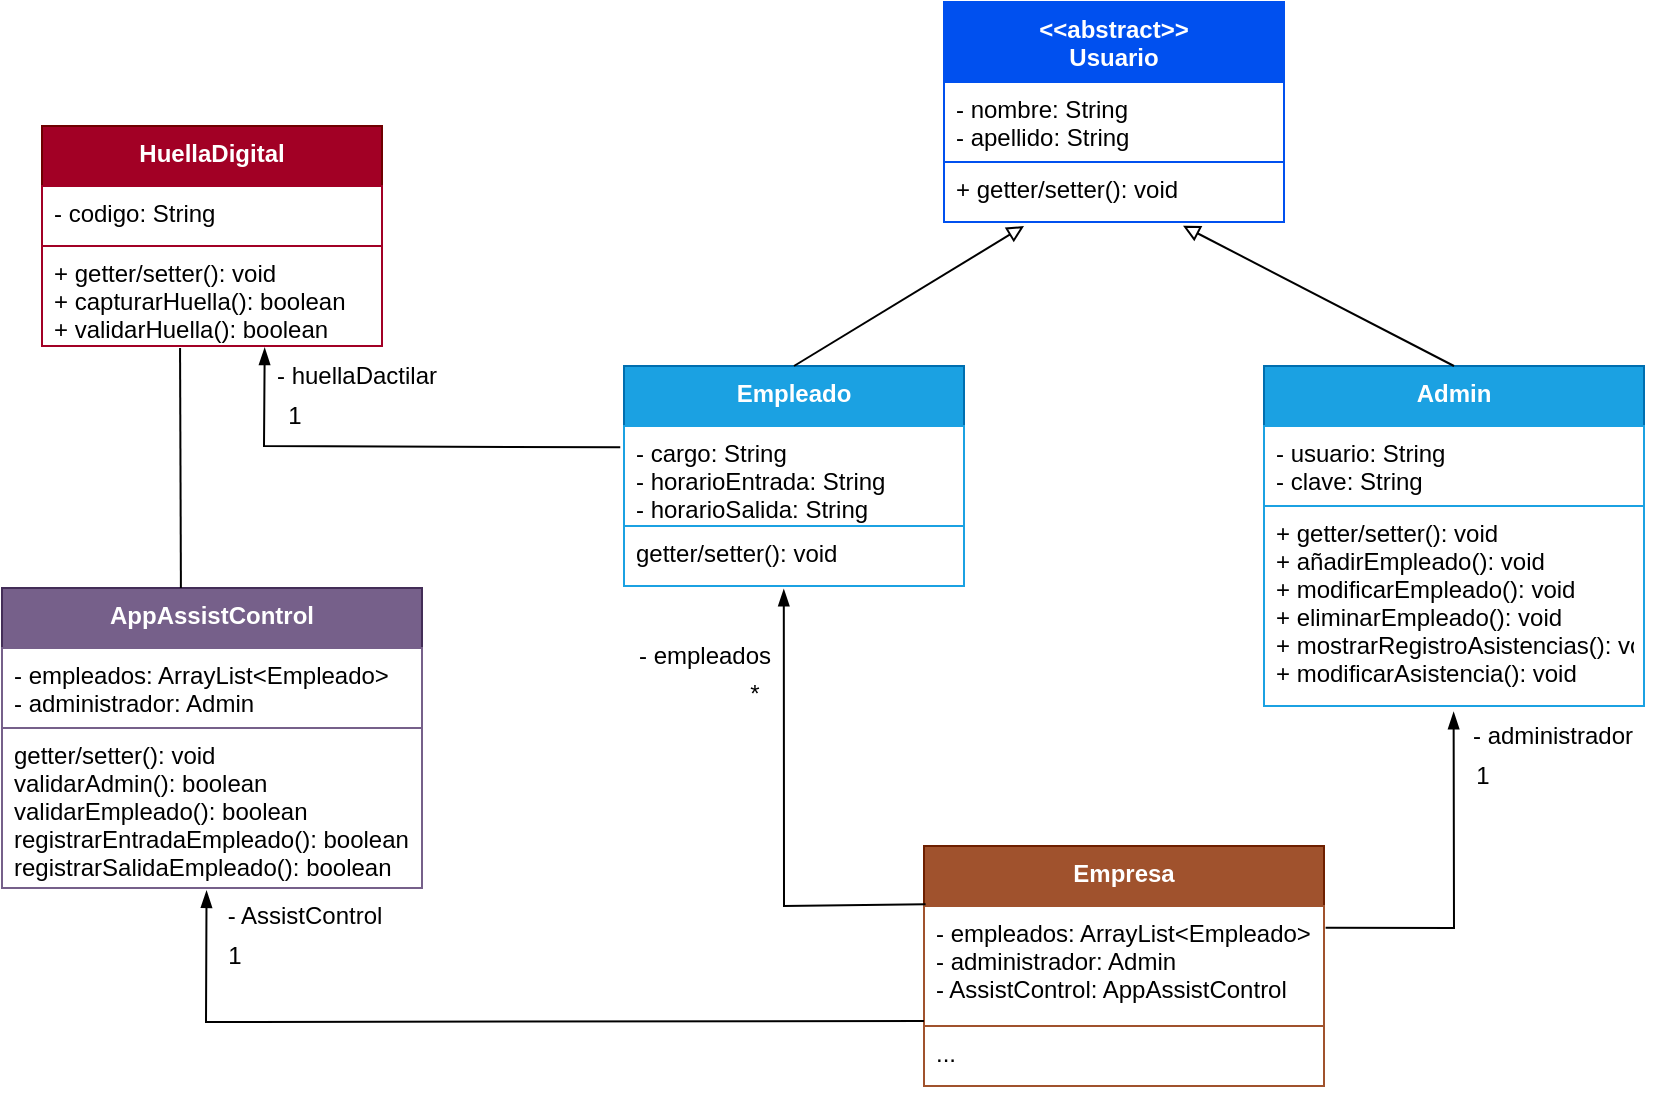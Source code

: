 <mxfile>
    <diagram id="lH5fCbZ_AQfIexLqE5lS" name="Página-1">
        <mxGraphModel dx="2274" dy="641" grid="1" gridSize="10" guides="1" tooltips="1" connect="1" arrows="1" fold="1" page="1" pageScale="1" pageWidth="1169" pageHeight="827" background="#ffffff" math="0" shadow="0">
            <root>
                <mxCell id="0"/>
                <mxCell id="1" parent="0"/>
                <mxCell id="2" value="&lt;&lt;abstract&gt;&gt;&#10;Usuario" style="swimlane;fontStyle=1;align=center;verticalAlign=top;childLayout=stackLayout;horizontal=1;startSize=40;horizontalStack=0;resizeParent=1;resizeParentMax=0;resizeLast=0;collapsible=1;marginBottom=0;strokeColor=#0050EF;fillColor=#0050EF;fontColor=#ffffff;" parent="1" vertex="1">
                    <mxGeometry x="440" y="178" width="170" height="110" as="geometry"/>
                </mxCell>
                <mxCell id="3" value="- nombre: String&#10;- apellido: String" style="text;strokeColor=#0050EF;fillColor=none;align=left;verticalAlign=top;spacingLeft=4;spacingRight=4;overflow=hidden;rotatable=0;points=[[0,0.5],[1,0.5]];portConstraint=eastwest;fontColor=#000000;" parent="2" vertex="1">
                    <mxGeometry y="40" width="170" height="40" as="geometry"/>
                </mxCell>
                <mxCell id="5" value="+ getter/setter(): void" style="text;strokeColor=#0050EF;fillColor=none;align=left;verticalAlign=top;spacingLeft=4;spacingRight=4;overflow=hidden;rotatable=0;points=[[0,0.5],[1,0.5]];portConstraint=eastwest;labelBorderColor=none;fontColor=#000000;" parent="2" vertex="1">
                    <mxGeometry y="80" width="170" height="30" as="geometry"/>
                </mxCell>
                <mxCell id="6" value="Empleado" style="swimlane;fontStyle=1;align=center;verticalAlign=top;childLayout=stackLayout;horizontal=1;startSize=30;horizontalStack=0;resizeParent=1;resizeParentMax=0;resizeLast=0;collapsible=1;marginBottom=0;strokeColor=#006EAF;fillColor=#1BA1E2;fontColor=#ffffff;" parent="1" vertex="1">
                    <mxGeometry x="280" y="360" width="170" height="110" as="geometry"/>
                </mxCell>
                <mxCell id="7" value="- cargo: String&#10;- horarioEntrada: String&#10;- horarioSalida: String" style="text;strokeColor=#1BA1E2;fillColor=none;align=left;verticalAlign=top;spacingLeft=4;spacingRight=4;overflow=hidden;rotatable=0;points=[[0,0.5],[1,0.5]];portConstraint=eastwest;fontColor=#000000;" parent="6" vertex="1">
                    <mxGeometry y="30" width="170" height="50" as="geometry"/>
                </mxCell>
                <mxCell id="8" value="getter/setter(): void" style="text;strokeColor=#1BA1E2;fillColor=none;align=left;verticalAlign=top;spacingLeft=4;spacingRight=4;overflow=hidden;rotatable=0;points=[[0,0.5],[1,0.5]];portConstraint=eastwest;labelBorderColor=none;fontColor=#000000;" parent="6" vertex="1">
                    <mxGeometry y="80" width="170" height="30" as="geometry"/>
                </mxCell>
                <mxCell id="9" value="Admin" style="swimlane;fontStyle=1;align=center;verticalAlign=top;childLayout=stackLayout;horizontal=1;startSize=30;horizontalStack=0;resizeParent=1;resizeParentMax=0;resizeLast=0;collapsible=1;marginBottom=0;strokeColor=#006EAF;fillColor=#1ba1e2;fontColor=#ffffff;" parent="1" vertex="1">
                    <mxGeometry x="600" y="360" width="190" height="170" as="geometry"/>
                </mxCell>
                <mxCell id="10" value="- usuario: String&#10;- clave: String" style="text;strokeColor=#1BA1E2;fillColor=none;align=left;verticalAlign=top;spacingLeft=4;spacingRight=4;overflow=hidden;rotatable=0;points=[[0,0.5],[1,0.5]];portConstraint=eastwest;fontColor=#000000;" parent="9" vertex="1">
                    <mxGeometry y="30" width="190" height="40" as="geometry"/>
                </mxCell>
                <mxCell id="11" value="+ getter/setter(): void&#10;+ añadirEmpleado(): void&#10;+ modificarEmpleado(): void&#10;+ eliminarEmpleado(): void&#10;+ mostrarRegistroAsistencias(): void&#10;+ modificarAsistencia(): void" style="text;strokeColor=#1BA1E2;fillColor=none;align=left;verticalAlign=top;spacingLeft=4;spacingRight=4;overflow=hidden;rotatable=0;points=[[0,0.5],[1,0.5]];portConstraint=eastwest;labelBorderColor=none;fontColor=#000000;" parent="9" vertex="1">
                    <mxGeometry y="70" width="190" height="100" as="geometry"/>
                </mxCell>
                <mxCell id="15" value="Empresa" style="swimlane;fontStyle=1;align=center;verticalAlign=top;childLayout=stackLayout;horizontal=1;startSize=30;horizontalStack=0;resizeParent=1;resizeParentMax=0;resizeLast=0;collapsible=1;marginBottom=0;strokeColor=#6D1F00;fillColor=#A0522D;fontColor=#ffffff;" parent="1" vertex="1">
                    <mxGeometry x="430" y="600" width="200" height="120" as="geometry"/>
                </mxCell>
                <mxCell id="16" value="- empleados: ArrayList&lt;Empleado&gt;&#10;- administrador: Admin&#10;- AssistControl: AppAssistControl " style="text;strokeColor=#A0522D;fillColor=none;align=left;verticalAlign=top;spacingLeft=4;spacingRight=4;overflow=hidden;rotatable=0;points=[[0,0.5],[1,0.5]];portConstraint=eastwest;fontColor=#000000;" parent="15" vertex="1">
                    <mxGeometry y="30" width="200" height="60" as="geometry"/>
                </mxCell>
                <mxCell id="17" value="..." style="text;strokeColor=#A0522D;fillColor=none;align=left;verticalAlign=top;spacingLeft=4;spacingRight=4;overflow=hidden;rotatable=0;points=[[0,0.5],[1,0.5]];portConstraint=eastwest;labelBorderColor=none;fontColor=#000000;" parent="15" vertex="1">
                    <mxGeometry y="90" width="200" height="30" as="geometry"/>
                </mxCell>
                <mxCell id="18" value="" style="endArrow=none;html=1;rounded=0;align=center;verticalAlign=top;endFill=0;labelBackgroundColor=none;endSize=6;startArrow=blockThin;startFill=1;strokeColor=#000000;fontColor=#000000;exitX=0.655;exitY=1.02;exitDx=0;exitDy=0;entryX=-0.011;entryY=0.622;entryDx=0;entryDy=0;entryPerimeter=0;exitPerimeter=0;" parent="1" source="33" edge="1">
                    <mxGeometry relative="1" as="geometry">
                        <mxPoint x="62.61" y="324.65" as="sourcePoint"/>
                        <mxPoint x="278.13" y="400.66" as="targetPoint"/>
                        <Array as="points">
                            <mxPoint x="100" y="400"/>
                        </Array>
                    </mxGeometry>
                </mxCell>
                <mxCell id="19" value="- huellaDactilar" style="text;html=1;align=center;verticalAlign=middle;resizable=0;points=[];autosize=1;strokeColor=none;fillColor=none;fontColor=#000000;" parent="1" vertex="1">
                    <mxGeometry x="96" y="350" width="100" height="30" as="geometry"/>
                </mxCell>
                <mxCell id="22" value="1" style="text;html=1;align=center;verticalAlign=middle;resizable=0;points=[];autosize=1;strokeColor=none;fillColor=none;fontColor=#000000;" parent="1" vertex="1">
                    <mxGeometry x="100" y="370" width="30" height="30" as="geometry"/>
                </mxCell>
                <mxCell id="23" value="" style="html=1;verticalAlign=bottom;labelBackgroundColor=none;endArrow=block;endFill=0;strokeColor=#000000;fontColor=#000000;exitX=0.5;exitY=0;exitDx=0;exitDy=0;" parent="1" source="6" edge="1">
                    <mxGeometry width="160" relative="1" as="geometry">
                        <mxPoint x="480" y="378" as="sourcePoint"/>
                        <mxPoint x="480" y="290" as="targetPoint"/>
                    </mxGeometry>
                </mxCell>
                <mxCell id="24" value="" style="html=1;verticalAlign=bottom;labelBackgroundColor=none;endArrow=block;endFill=0;strokeColor=#000000;fontColor=#000000;exitX=0.5;exitY=0;exitDx=0;exitDy=0;entryX=0.703;entryY=1.063;entryDx=0;entryDy=0;entryPerimeter=0;" parent="1" source="9" target="5" edge="1">
                    <mxGeometry width="160" relative="1" as="geometry">
                        <mxPoint x="425" y="370" as="sourcePoint"/>
                        <mxPoint x="490.29" y="298.65" as="targetPoint"/>
                    </mxGeometry>
                </mxCell>
                <mxCell id="25" value="" style="endArrow=blockThin;html=1;rounded=0;align=center;verticalAlign=top;endFill=1;labelBackgroundColor=none;endSize=6;startArrow=none;startFill=0;strokeColor=#000000;fontColor=#000000;entryX=0.499;entryY=1.031;entryDx=0;entryDy=0;exitX=1.004;exitY=0.182;exitDx=0;exitDy=0;entryPerimeter=0;exitPerimeter=0;" parent="1" source="16" target="11" edge="1">
                    <mxGeometry relative="1" as="geometry">
                        <mxPoint x="620" y="679.5" as="sourcePoint"/>
                        <mxPoint x="733" y="640" as="targetPoint"/>
                        <Array as="points">
                            <mxPoint x="695" y="641"/>
                        </Array>
                    </mxGeometry>
                </mxCell>
                <mxCell id="26" value="" style="endArrow=blockThin;html=1;rounded=0;align=center;verticalAlign=top;endFill=1;labelBackgroundColor=none;endSize=6;startArrow=none;startFill=0;strokeColor=#000000;fontColor=#000000;entryX=0.47;entryY=1.055;entryDx=0;entryDy=0;exitX=0.004;exitY=-0.014;exitDx=0;exitDy=0;entryPerimeter=0;exitPerimeter=0;" parent="1" source="16" target="8" edge="1">
                    <mxGeometry relative="1" as="geometry">
                        <mxPoint x="630" y="690" as="sourcePoint"/>
                        <mxPoint x="702.91" y="542" as="targetPoint"/>
                        <Array as="points">
                            <mxPoint x="360" y="630"/>
                        </Array>
                    </mxGeometry>
                </mxCell>
                <mxCell id="27" value="- empleados" style="text;html=1;align=center;verticalAlign=middle;resizable=0;points=[];autosize=1;strokeColor=none;fillColor=none;fontColor=#000000;labelBorderColor=none;" parent="1" vertex="1">
                    <mxGeometry x="275" y="490" width="90" height="30" as="geometry"/>
                </mxCell>
                <mxCell id="28" value="- administrador" style="text;html=1;align=center;verticalAlign=middle;resizable=0;points=[];autosize=1;strokeColor=none;fillColor=none;fontColor=#000000;labelBorderColor=none;" parent="1" vertex="1">
                    <mxGeometry x="694" y="530" width="100" height="30" as="geometry"/>
                </mxCell>
                <mxCell id="29" value="1" style="text;html=1;align=center;verticalAlign=middle;resizable=0;points=[];autosize=1;strokeColor=none;fillColor=none;fontColor=#000000;" parent="1" vertex="1">
                    <mxGeometry x="694" y="550" width="30" height="30" as="geometry"/>
                </mxCell>
                <mxCell id="30" value="*" style="text;html=1;align=center;verticalAlign=middle;resizable=0;points=[];autosize=1;strokeColor=none;fillColor=none;fontColor=#000000;" parent="1" vertex="1">
                    <mxGeometry x="330" y="509" width="30" height="30" as="geometry"/>
                </mxCell>
                <mxCell id="31" value="HuellaDigital" style="swimlane;fontStyle=1;align=center;verticalAlign=top;childLayout=stackLayout;horizontal=1;startSize=30;horizontalStack=0;resizeParent=1;resizeParentMax=0;resizeLast=0;collapsible=1;marginBottom=0;strokeColor=#6F0000;fillColor=#A20025;fontColor=#ffffff;" parent="1" vertex="1">
                    <mxGeometry x="-11" y="240" width="170" height="110" as="geometry"/>
                </mxCell>
                <mxCell id="32" value="- codigo: String" style="text;strokeColor=#A20025;fillColor=none;align=left;verticalAlign=top;spacingLeft=4;spacingRight=4;overflow=hidden;rotatable=0;points=[[0,0.5],[1,0.5]];portConstraint=eastwest;fontColor=#000000;" parent="31" vertex="1">
                    <mxGeometry y="30" width="170" height="30" as="geometry"/>
                </mxCell>
                <mxCell id="33" value="+ getter/setter(): void&#10;+ capturarHuella(): boolean&#10;+ validarHuella(): boolean" style="text;strokeColor=#A20025;fillColor=none;align=left;verticalAlign=top;spacingLeft=4;spacingRight=4;overflow=hidden;rotatable=0;points=[[0,0.5],[1,0.5]];portConstraint=eastwest;labelBorderColor=none;fontColor=#000000;" parent="31" vertex="1">
                    <mxGeometry y="60" width="170" height="50" as="geometry"/>
                </mxCell>
                <mxCell id="35" value="AppAssistControl" style="swimlane;fontStyle=1;align=center;verticalAlign=top;childLayout=stackLayout;horizontal=1;startSize=30;horizontalStack=0;resizeParent=1;resizeParentMax=0;resizeLast=0;collapsible=1;marginBottom=0;strokeColor=#432D57;fillColor=#76608A;fontColor=#ffffff;" parent="1" vertex="1">
                    <mxGeometry x="-31" y="471" width="210" height="150" as="geometry"/>
                </mxCell>
                <mxCell id="36" value="- empleados: ArrayList&lt;Empleado&gt;&#10;- administrador: Admin" style="text;strokeColor=#76608A;fillColor=none;align=left;verticalAlign=top;spacingLeft=4;spacingRight=4;overflow=hidden;rotatable=0;points=[[0,0.5],[1,0.5]];portConstraint=eastwest;fontColor=#000000;" parent="35" vertex="1">
                    <mxGeometry y="30" width="210" height="40" as="geometry"/>
                </mxCell>
                <mxCell id="37" value="getter/setter(): void&#10;validarAdmin(): boolean&#10;validarEmpleado(): boolean&#10;registrarEntradaEmpleado(): boolean&#10;registrarSalidaEmpleado(): boolean&#10;" style="text;strokeColor=#76608A;fillColor=none;align=left;verticalAlign=top;spacingLeft=4;spacingRight=4;overflow=hidden;rotatable=0;points=[[0,0.5],[1,0.5]];portConstraint=eastwest;labelBorderColor=none;fontColor=#000000;" parent="35" vertex="1">
                    <mxGeometry y="70" width="210" height="80" as="geometry"/>
                </mxCell>
                <mxCell id="41" value="- AssistControl" style="text;html=1;align=center;verticalAlign=middle;resizable=0;points=[];autosize=1;strokeColor=none;fillColor=none;fontColor=#000000;labelBorderColor=none;" parent="1" vertex="1">
                    <mxGeometry x="70" y="620" width="100" height="30" as="geometry"/>
                </mxCell>
                <mxCell id="42" value="1" style="text;html=1;align=center;verticalAlign=middle;resizable=0;points=[];autosize=1;strokeColor=none;fillColor=none;fontColor=#000000;" parent="1" vertex="1">
                    <mxGeometry x="70" y="640" width="30" height="30" as="geometry"/>
                </mxCell>
                <mxCell id="43" value="" style="endArrow=none;html=1;rounded=0;align=center;verticalAlign=top;endFill=0;labelBackgroundColor=none;endSize=6;startArrow=none;startFill=0;strokeColor=#000000;fontColor=#000000;exitX=0.426;exitY=0;exitDx=0;exitDy=0;entryX=0.406;entryY=1.019;entryDx=0;entryDy=0;entryPerimeter=0;exitPerimeter=0;" parent="1" source="35" target="33" edge="1">
                    <mxGeometry relative="1" as="geometry">
                        <mxPoint x="529.87" y="730.45" as="sourcePoint"/>
                        <mxPoint x="220" y="660" as="targetPoint"/>
                        <Array as="points"/>
                    </mxGeometry>
                </mxCell>
                <mxCell id="44" value="" style="endArrow=blockThin;html=1;rounded=0;align=center;verticalAlign=top;endFill=1;labelBackgroundColor=none;endSize=6;startArrow=none;startFill=0;strokeColor=#000000;fontColor=#000000;entryX=0.487;entryY=1.018;entryDx=0;entryDy=0;exitX=0.004;exitY=-0.014;exitDx=0;exitDy=0;entryPerimeter=0;exitPerimeter=0;" parent="1" target="37" edge="1">
                    <mxGeometry relative="1" as="geometry">
                        <mxPoint x="430.0" y="687.51" as="sourcePoint"/>
                        <mxPoint x="359.14" y="530.0" as="targetPoint"/>
                        <Array as="points">
                            <mxPoint x="71" y="688"/>
                        </Array>
                    </mxGeometry>
                </mxCell>
            </root>
        </mxGraphModel>
    </diagram>
</mxfile>